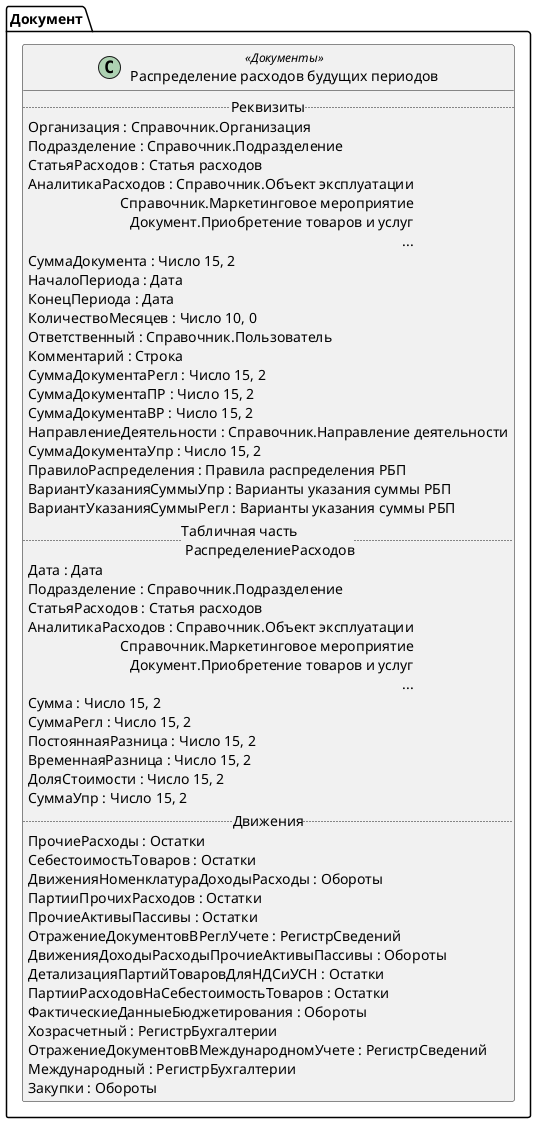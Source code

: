 ﻿@startuml РаспределениеРасходовБудущихПериодов
'!include templates.wsd
'..\include templates.wsd
class Документ.РаспределениеРасходовБудущихПериодов as "Распределение расходов будущих периодов" <<Документы>>
{
..Реквизиты..
Организация : Справочник.Организация
Подразделение : Справочник.Подразделение
СтатьяРасходов : Статья расходов
АналитикаРасходов : Справочник.Объект эксплуатации\rСправочник.Маркетинговое мероприятие\rДокумент.Приобретение товаров и услуг\r...
СуммаДокумента : Число 15, 2
НачалоПериода : Дата
КонецПериода : Дата
КоличествоМесяцев : Число 10, 0
Ответственный : Справочник.Пользователь
Комментарий : Строка
СуммаДокументаРегл : Число 15, 2
СуммаДокументаПР : Число 15, 2
СуммаДокументаВР : Число 15, 2
НаправлениеДеятельности : Справочник.Направление деятельности
СуммаДокументаУпр : Число 15, 2
ПравилоРаспределения : Правила распределения РБП
ВариантУказанияСуммыУпр : Варианты указания суммы РБП
ВариантУказанияСуммыРегл : Варианты указания суммы РБП
..Табличная часть \n РаспределениеРасходов..
Дата : Дата
Подразделение : Справочник.Подразделение
СтатьяРасходов : Статья расходов
АналитикаРасходов : Справочник.Объект эксплуатации\rСправочник.Маркетинговое мероприятие\rДокумент.Приобретение товаров и услуг\r...
Сумма : Число 15, 2
СуммаРегл : Число 15, 2
ПостояннаяРазница : Число 15, 2
ВременнаяРазница : Число 15, 2
ДоляСтоимости : Число 15, 2
СуммаУпр : Число 15, 2
..Движения..
ПрочиеРасходы : Остатки
СебестоимостьТоваров : Остатки
ДвиженияНоменклатураДоходыРасходы : Обороты
ПартииПрочихРасходов : Остатки
ПрочиеАктивыПассивы : Остатки
ОтражениеДокументовВРеглУчете : РегистрСведений
ДвиженияДоходыРасходыПрочиеАктивыПассивы : Обороты
ДетализацияПартийТоваровДляНДСиУСН : Остатки
ПартииРасходовНаСебестоимостьТоваров : Остатки
ФактическиеДанныеБюджетирования : Обороты
Хозрасчетный : РегистрБухгалтерии
ОтражениеДокументовВМеждународномУчете : РегистрСведений
Международный : РегистрБухгалтерии
Закупки : Обороты
}
@enduml
